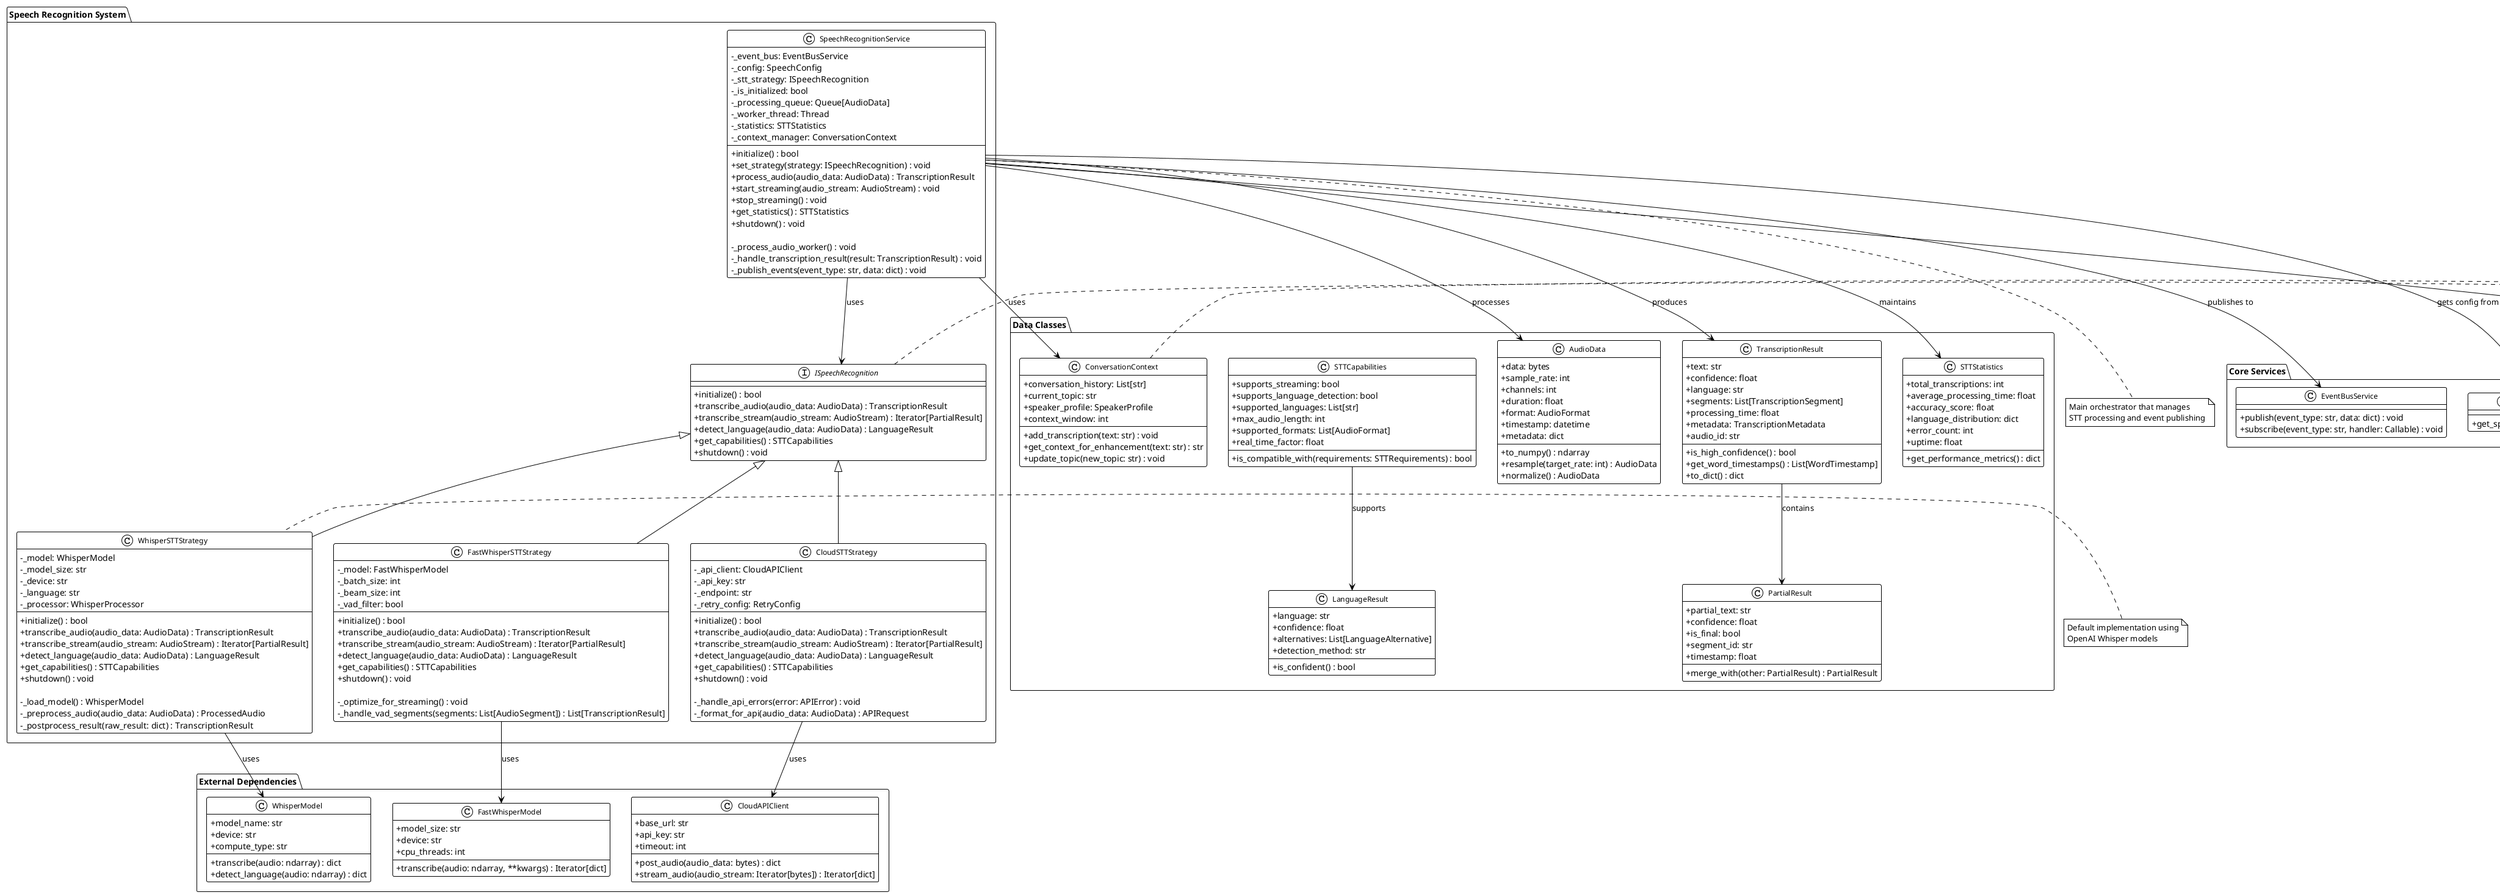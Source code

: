 @startuml Speech Recognition Class Diagram
!theme plain
skinparam classAttributeIconSize 0
skinparam classFontSize 12
skinparam packageFontSize 14

package "Speech Recognition System" {
    
    ' Strategy Pattern Interface
    interface ISpeechRecognition {
        +initialize() : bool
        +transcribe_audio(audio_data: AudioData) : TranscriptionResult
        +transcribe_stream(audio_stream: AudioStream) : Iterator[PartialResult]
        +detect_language(audio_data: AudioData) : LanguageResult
        +get_capabilities() : STTCapabilities
        +shutdown() : void
    }
    
    ' Main Service Class
    class SpeechRecognitionService {
        -_event_bus: EventBusService
        -_config: SpeechConfig
        -_stt_strategy: ISpeechRecognition
        -_is_initialized: bool
        -_processing_queue: Queue[AudioData]
        -_worker_thread: Thread
        -_statistics: STTStatistics
        -_context_manager: ConversationContext
        
        +initialize() : bool
        +set_strategy(strategy: ISpeechRecognition) : void
        +process_audio(audio_data: AudioData) : TranscriptionResult
        +start_streaming(audio_stream: AudioStream) : void
        +stop_streaming() : void
        +get_statistics() : STTStatistics
        +shutdown() : void
        
        -_process_audio_worker() : void
        -_handle_transcription_result(result: TranscriptionResult) : void
        -_publish_events(event_type: str, data: dict) : void
    }
    
    ' Concrete Strategy Implementations
    class WhisperSTTStrategy {
        -_model: WhisperModel
        -_model_size: str
        -_device: str
        -_language: str
        -_processor: WhisperProcessor
        
        +initialize() : bool
        +transcribe_audio(audio_data: AudioData) : TranscriptionResult
        +transcribe_stream(audio_stream: AudioStream) : Iterator[PartialResult]
        +detect_language(audio_data: AudioData) : LanguageResult
        +get_capabilities() : STTCapabilities
        +shutdown() : void
        
        -_load_model() : WhisperModel
        -_preprocess_audio(audio_data: AudioData) : ProcessedAudio
        -_postprocess_result(raw_result: dict) : TranscriptionResult
    }
    
    class FastWhisperSTTStrategy {
        -_model: FastWhisperModel
        -_batch_size: int
        -_beam_size: int
        -_vad_filter: bool
        
        +initialize() : bool
        +transcribe_audio(audio_data: AudioData) : TranscriptionResult
        +transcribe_stream(audio_stream: AudioStream) : Iterator[PartialResult]
        +detect_language(audio_data: AudioData) : LanguageResult
        +get_capabilities() : STTCapabilities
        +shutdown() : void
        
        -_optimize_for_streaming() : void
        -_handle_vad_segments(segments: List[AudioSegment]) : List[TranscriptionResult]
    }
    
    class CloudSTTStrategy {
        -_api_client: CloudAPIClient
        -_api_key: str
        -_endpoint: str
        -_retry_config: RetryConfig
        
        +initialize() : bool
        +transcribe_audio(audio_data: AudioData) : TranscriptionResult
        +transcribe_stream(audio_stream: AudioStream) : Iterator[PartialResult]
        +detect_language(audio_data: AudioData) : LanguageResult
        +get_capabilities() : STTCapabilities
        +shutdown() : void
        
        -_handle_api_errors(error: APIError) : void
        -_format_for_api(audio_data: AudioData) : APIRequest
    }
}

package "Data Classes" {
    class AudioData {
        +data: bytes
        +sample_rate: int
        +channels: int
        +duration: float
        +format: AudioFormat
        +timestamp: datetime
        +metadata: dict
        
        +to_numpy() : ndarray
        +resample(target_rate: int) : AudioData
        +normalize() : AudioData
    }
    
    class TranscriptionResult {
        +text: str
        +confidence: float
        +language: str
        +segments: List[TranscriptionSegment]
        +processing_time: float
        +metadata: TranscriptionMetadata
        +audio_id: str
        
        +is_high_confidence() : bool
        +get_word_timestamps() : List[WordTimestamp]
        +to_dict() : dict
    }
    
    class PartialResult {
        +partial_text: str
        +confidence: float
        +is_final: bool
        +segment_id: str
        +timestamp: float
        
        +merge_with(other: PartialResult) : PartialResult
    }
    
    class LanguageResult {
        +language: str
        +confidence: float
        +alternatives: List[LanguageAlternative]
        +detection_method: str
        
        +is_confident() : bool
    }
    
    class STTCapabilities {
        +supports_streaming: bool
        +supports_language_detection: bool
        +supported_languages: List[str]
        +max_audio_length: int
        +supported_formats: List[AudioFormat]
        +real_time_factor: float
        
        +is_compatible_with(requirements: STTRequirements) : bool
    }
    
    class STTStatistics {
        +total_transcriptions: int
        +average_processing_time: float
        +accuracy_score: float
        +language_distribution: dict
        +error_count: int
        +uptime: float
        
        +get_performance_metrics() : dict
    }
    
    class ConversationContext {
        +conversation_history: List[str]
        +current_topic: str
        +speaker_profile: SpeakerProfile
        +context_window: int
        
        +add_transcription(text: str) : void
        +get_context_for_enhancement(text: str) : str
        +update_topic(new_topic: str) : void
    }
}

package "External Dependencies" {
    class WhisperModel {
        +model_name: str
        +device: str
        +compute_type: str
        
        +transcribe(audio: ndarray) : dict
        +detect_language(audio: ndarray) : dict
    }
    
    class FastWhisperModel {
        +model_size: str
        +device: str
        +cpu_threads: int
        
        +transcribe(audio: ndarray, **kwargs) : Iterator[dict]
    }
    
    class CloudAPIClient {
        +base_url: str
        +api_key: str
        +timeout: int
        
        +post_audio(audio_data: bytes) : dict
        +stream_audio(audio_stream: Iterator[bytes]) : Iterator[dict]
    }
}

package "Core Services" {
    class EventBusService {
        +publish(event_type: str, data: dict) : void
        +subscribe(event_type: str, handler: Callable) : void
    }
    
    class ConfigurationManager {
        +get_speech_config() : SpeechConfig
    }
    
    class AudioCaptureService {
        +get_audio_stream() : AudioStream
    }
}

' Relationships
ISpeechRecognition <|-- WhisperSTTStrategy
ISpeechRecognition <|-- FastWhisperSTTStrategy
ISpeechRecognition <|-- CloudSTTStrategy

SpeechRecognitionService --> ISpeechRecognition : uses
SpeechRecognitionService --> EventBusService : publishes to
SpeechRecognitionService --> ConfigurationManager : gets config from
SpeechRecognitionService --> AudioCaptureService : receives audio from

WhisperSTTStrategy --> WhisperModel : uses
FastWhisperSTTStrategy --> FastWhisperModel : uses
CloudSTTStrategy --> CloudAPIClient : uses

SpeechRecognitionService --> AudioData : processes
SpeechRecognitionService --> TranscriptionResult : produces
SpeechRecognitionService --> STTStatistics : maintains
SpeechRecognitionService --> ConversationContext : uses

TranscriptionResult --> PartialResult : contains
STTCapabilities --> LanguageResult : supports

' Notes
note right of ISpeechRecognition : Strategy Pattern Interface\nAllows swapping between different\nSTT implementations
note bottom of SpeechRecognitionService : Main orchestrator that manages\nSTT processing and event publishing
note left of WhisperSTTStrategy : Default implementation using\nOpenAI Whisper models
note right of ConversationContext : Maintains conversation state\nfor context-aware transcription

@enduml
